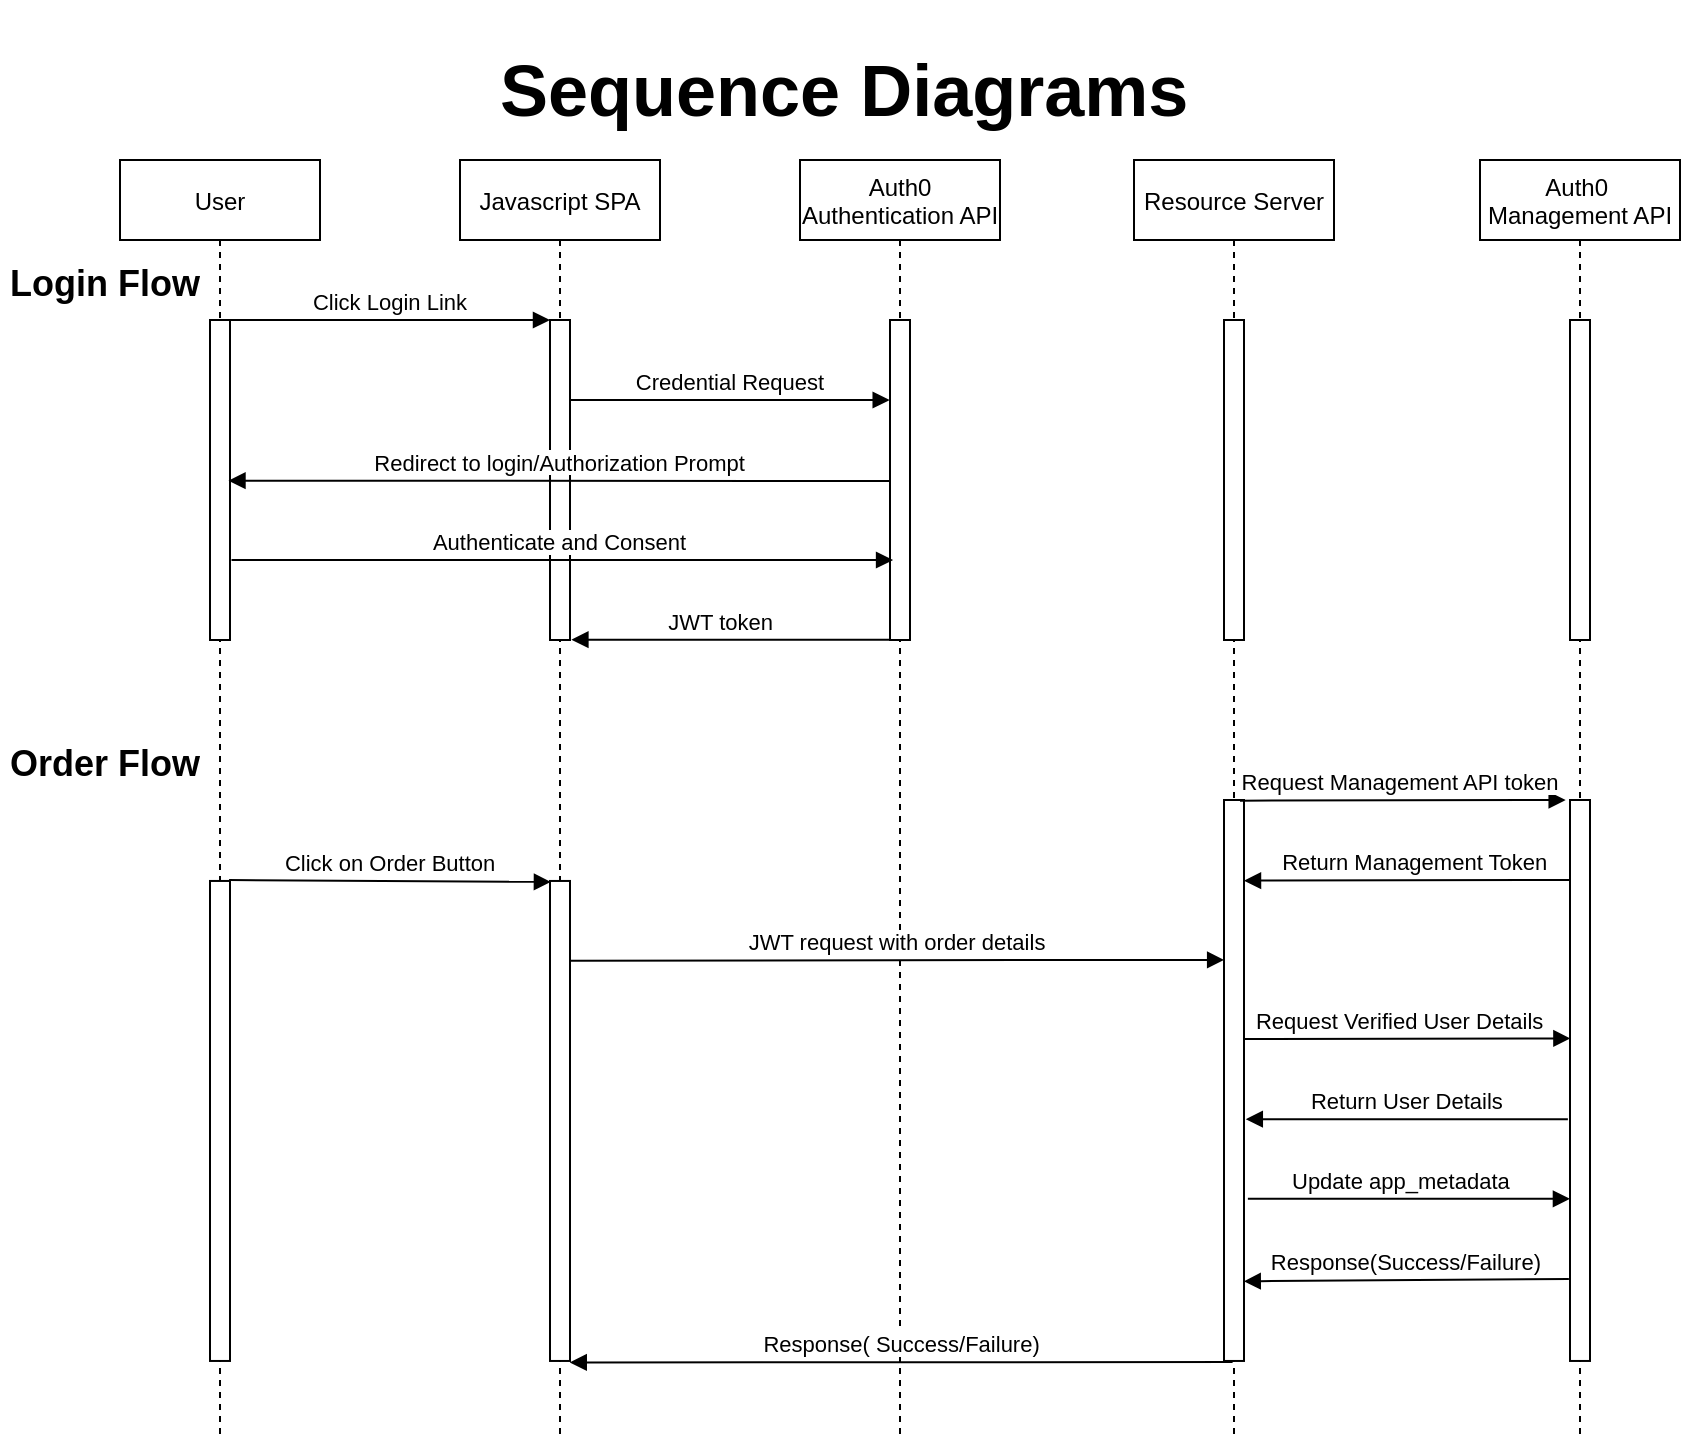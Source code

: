 <mxfile version="17.4.0" type="github">
  <diagram id="kgpKYQtTHZ0yAKxKKP6v" name="Page-1">
    <mxGraphModel dx="1384" dy="709" grid="1" gridSize="10" guides="1" tooltips="1" connect="1" arrows="1" fold="1" page="1" pageScale="1" pageWidth="850" pageHeight="1100" math="0" shadow="0">
      <root>
        <mxCell id="0" />
        <mxCell id="1" parent="0" />
        <mxCell id="3nuBFxr9cyL0pnOWT2aG-1" value="User" style="shape=umlLifeline;perimeter=lifelinePerimeter;container=1;collapsible=0;recursiveResize=0;rounded=0;shadow=0;strokeWidth=1;" parent="1" vertex="1">
          <mxGeometry x="60" y="80" width="100" height="640" as="geometry" />
        </mxCell>
        <mxCell id="3nuBFxr9cyL0pnOWT2aG-2" value="" style="points=[];perimeter=orthogonalPerimeter;rounded=0;shadow=0;strokeWidth=1;" parent="3nuBFxr9cyL0pnOWT2aG-1" vertex="1">
          <mxGeometry x="45" y="80" width="10" height="160" as="geometry" />
        </mxCell>
        <mxCell id="3nuBFxr9cyL0pnOWT2aG-5" value="Javascript SPA" style="shape=umlLifeline;perimeter=lifelinePerimeter;container=1;collapsible=0;recursiveResize=0;rounded=0;shadow=0;strokeWidth=1;" parent="1" vertex="1">
          <mxGeometry x="230" y="80" width="100" height="640" as="geometry" />
        </mxCell>
        <mxCell id="3nuBFxr9cyL0pnOWT2aG-6" value="" style="points=[];perimeter=orthogonalPerimeter;rounded=0;shadow=0;strokeWidth=1;" parent="3nuBFxr9cyL0pnOWT2aG-5" vertex="1">
          <mxGeometry x="45" y="80" width="10" height="160" as="geometry" />
        </mxCell>
        <mxCell id="5LIumjL04RLs9ftHa9az-18" value="" style="points=[];perimeter=orthogonalPerimeter;rounded=0;shadow=0;strokeWidth=1;" vertex="1" parent="3nuBFxr9cyL0pnOWT2aG-5">
          <mxGeometry x="45" y="360.48" width="10" height="240" as="geometry" />
        </mxCell>
        <mxCell id="3nuBFxr9cyL0pnOWT2aG-8" value="Click Login Link" style="verticalAlign=bottom;endArrow=block;entryX=0;entryY=0;shadow=0;strokeWidth=1;" parent="1" source="3nuBFxr9cyL0pnOWT2aG-2" target="3nuBFxr9cyL0pnOWT2aG-6" edge="1">
          <mxGeometry relative="1" as="geometry">
            <mxPoint x="192" y="160" as="sourcePoint" />
          </mxGeometry>
        </mxCell>
        <mxCell id="3nuBFxr9cyL0pnOWT2aG-9" value="Credential Request" style="verticalAlign=bottom;endArrow=block;entryX=-0.014;entryY=0.25;shadow=0;strokeWidth=1;entryDx=0;entryDy=0;entryPerimeter=0;" parent="1" source="3nuBFxr9cyL0pnOWT2aG-6" target="5LIumjL04RLs9ftHa9az-2" edge="1">
          <mxGeometry relative="1" as="geometry">
            <mxPoint x="157" y="200" as="sourcePoint" />
          </mxGeometry>
        </mxCell>
        <mxCell id="5LIumjL04RLs9ftHa9az-1" value="Auth0 &#xa;Authentication API" style="shape=umlLifeline;perimeter=lifelinePerimeter;container=1;collapsible=0;recursiveResize=0;rounded=0;shadow=0;strokeWidth=1;" vertex="1" parent="1">
          <mxGeometry x="400" y="80" width="100" height="640" as="geometry" />
        </mxCell>
        <mxCell id="5LIumjL04RLs9ftHa9az-2" value="" style="points=[];perimeter=orthogonalPerimeter;rounded=0;shadow=0;strokeWidth=1;" vertex="1" parent="5LIumjL04RLs9ftHa9az-1">
          <mxGeometry x="45" y="80" width="10" height="160" as="geometry" />
        </mxCell>
        <mxCell id="5LIumjL04RLs9ftHa9az-3" value="Resource Server" style="shape=umlLifeline;perimeter=lifelinePerimeter;container=1;collapsible=0;recursiveResize=0;rounded=0;shadow=0;strokeWidth=1;" vertex="1" parent="1">
          <mxGeometry x="567" y="80" width="100" height="640" as="geometry" />
        </mxCell>
        <mxCell id="5LIumjL04RLs9ftHa9az-4" value="" style="points=[];perimeter=orthogonalPerimeter;rounded=0;shadow=0;strokeWidth=1;" vertex="1" parent="5LIumjL04RLs9ftHa9az-3">
          <mxGeometry x="45" y="80" width="10" height="160" as="geometry" />
        </mxCell>
        <mxCell id="5LIumjL04RLs9ftHa9az-19" value="" style="points=[];perimeter=orthogonalPerimeter;rounded=0;shadow=0;strokeWidth=1;" vertex="1" parent="5LIumjL04RLs9ftHa9az-3">
          <mxGeometry x="45" y="320" width="10" height="280.48" as="geometry" />
        </mxCell>
        <mxCell id="5LIumjL04RLs9ftHa9az-5" value="Auth0 &#xa;Management API" style="shape=umlLifeline;perimeter=lifelinePerimeter;container=1;collapsible=0;recursiveResize=0;rounded=0;shadow=0;strokeWidth=1;" vertex="1" parent="1">
          <mxGeometry x="740" y="80" width="100" height="640" as="geometry" />
        </mxCell>
        <mxCell id="5LIumjL04RLs9ftHa9az-6" value="" style="points=[];perimeter=orthogonalPerimeter;rounded=0;shadow=0;strokeWidth=1;" vertex="1" parent="5LIumjL04RLs9ftHa9az-5">
          <mxGeometry x="45" y="80" width="10" height="160" as="geometry" />
        </mxCell>
        <mxCell id="5LIumjL04RLs9ftHa9az-22" value="" style="points=[];perimeter=orthogonalPerimeter;rounded=0;shadow=0;strokeWidth=1;" vertex="1" parent="5LIumjL04RLs9ftHa9az-5">
          <mxGeometry x="45" y="320" width="10" height="280.48" as="geometry" />
        </mxCell>
        <mxCell id="5LIumjL04RLs9ftHa9az-10" value="Redirect to login/Authorization Prompt" style="verticalAlign=bottom;endArrow=block;entryX=0.924;entryY=0.502;shadow=0;strokeWidth=1;entryDx=0;entryDy=0;entryPerimeter=0;exitX=0.029;exitY=0.503;exitDx=0;exitDy=0;exitPerimeter=0;" edge="1" parent="1" source="5LIumjL04RLs9ftHa9az-2" target="3nuBFxr9cyL0pnOWT2aG-2">
          <mxGeometry x="-0.001" relative="1" as="geometry">
            <mxPoint x="282" y="209.68" as="sourcePoint" />
            <mxPoint x="119.35" y="245.24" as="targetPoint" />
            <mxPoint as="offset" />
          </mxGeometry>
        </mxCell>
        <mxCell id="5LIumjL04RLs9ftHa9az-11" value="Authenticate and Consent" style="verticalAlign=bottom;endArrow=block;shadow=0;strokeWidth=1;exitX=1.076;exitY=0.75;exitDx=0;exitDy=0;exitPerimeter=0;entryX=0.154;entryY=0.75;entryDx=0;entryDy=0;entryPerimeter=0;" edge="1" parent="1" source="3nuBFxr9cyL0pnOWT2aG-2" target="5LIumjL04RLs9ftHa9az-2">
          <mxGeometry x="-0.007" relative="1" as="geometry">
            <mxPoint x="120.09" y="274.52" as="sourcePoint" />
            <mxPoint x="440" y="275" as="targetPoint" />
            <mxPoint as="offset" />
          </mxGeometry>
        </mxCell>
        <mxCell id="5LIumjL04RLs9ftHa9az-12" value="JWT token" style="verticalAlign=bottom;endArrow=block;shadow=0;strokeWidth=1;entryX=1.07;entryY=0.999;entryDx=0;entryDy=0;entryPerimeter=0;exitX=-0.016;exitY=0.999;exitDx=0;exitDy=0;exitPerimeter=0;" edge="1" parent="1" source="5LIumjL04RLs9ftHa9az-2" target="3nuBFxr9cyL0pnOWT2aG-6">
          <mxGeometry x="0.063" relative="1" as="geometry">
            <mxPoint x="380" y="330" as="sourcePoint" />
            <mxPoint x="280" y="308" as="targetPoint" />
            <mxPoint as="offset" />
          </mxGeometry>
        </mxCell>
        <mxCell id="5LIumjL04RLs9ftHa9az-14" value="&lt;h1&gt;&lt;font style=&quot;font-size: 18px&quot;&gt;Login Flow&lt;/font&gt;&lt;/h1&gt;" style="text;html=1;strokeColor=none;fillColor=none;spacing=5;spacingTop=-20;whiteSpace=wrap;overflow=hidden;rounded=0;" vertex="1" parent="1">
          <mxGeometry y="120" width="105" height="40" as="geometry" />
        </mxCell>
        <mxCell id="5LIumjL04RLs9ftHa9az-15" value="&lt;h1&gt;&lt;font style=&quot;font-size: 18px&quot;&gt;Order Flow&lt;/font&gt;&lt;/h1&gt;" style="text;html=1;strokeColor=none;fillColor=none;spacing=5;spacingTop=-20;whiteSpace=wrap;overflow=hidden;rounded=0;" vertex="1" parent="1">
          <mxGeometry y="360" width="105" height="40" as="geometry" />
        </mxCell>
        <mxCell id="5LIumjL04RLs9ftHa9az-16" value="" style="points=[];perimeter=orthogonalPerimeter;rounded=0;shadow=0;strokeWidth=1;" vertex="1" parent="1">
          <mxGeometry x="105" y="440.48" width="10" height="240" as="geometry" />
        </mxCell>
        <mxCell id="5LIumjL04RLs9ftHa9az-17" value="Click on Order Button" style="verticalAlign=bottom;endArrow=block;entryX=0.046;entryY=0.002;shadow=0;strokeWidth=1;exitX=0.954;exitY=-0.002;exitDx=0;exitDy=0;exitPerimeter=0;entryDx=0;entryDy=0;entryPerimeter=0;" edge="1" parent="1" source="5LIumjL04RLs9ftHa9az-16" target="5LIumjL04RLs9ftHa9az-18">
          <mxGeometry relative="1" as="geometry">
            <mxPoint x="115" y="440.48" as="sourcePoint" />
            <mxPoint x="275.0" y="440.48" as="targetPoint" />
          </mxGeometry>
        </mxCell>
        <mxCell id="5LIumjL04RLs9ftHa9az-20" value="JWT request with order details" style="verticalAlign=bottom;endArrow=block;shadow=0;strokeWidth=1;exitX=1.002;exitY=0.166;exitDx=0;exitDy=0;exitPerimeter=0;entryX=0.008;entryY=0.285;entryDx=0;entryDy=0;entryPerimeter=0;" edge="1" parent="1" source="5LIumjL04RLs9ftHa9az-18" target="5LIumjL04RLs9ftHa9az-19">
          <mxGeometry relative="1" as="geometry">
            <mxPoint x="290" y="480.48" as="sourcePoint" />
            <mxPoint x="560" y="480" as="targetPoint" />
          </mxGeometry>
        </mxCell>
        <mxCell id="5LIumjL04RLs9ftHa9az-23" value="Request Verified User Details" style="verticalAlign=bottom;endArrow=block;shadow=0;strokeWidth=1;exitX=1.031;exitY=0.426;exitDx=0;exitDy=0;exitPerimeter=0;entryX=0.02;entryY=0.425;entryDx=0;entryDy=0;entryPerimeter=0;" edge="1" parent="1" source="5LIumjL04RLs9ftHa9az-19" target="5LIumjL04RLs9ftHa9az-22">
          <mxGeometry x="-0.048" relative="1" as="geometry">
            <mxPoint x="630" y="520.48" as="sourcePoint" />
            <mxPoint x="780" y="520.48" as="targetPoint" />
            <mxPoint as="offset" />
          </mxGeometry>
        </mxCell>
        <mxCell id="5LIumjL04RLs9ftHa9az-24" value="Return User Details" style="verticalAlign=bottom;endArrow=block;shadow=0;strokeWidth=1;entryX=1.09;entryY=0.569;entryDx=0;entryDy=0;entryPerimeter=0;exitX=-0.106;exitY=0.569;exitDx=0;exitDy=0;exitPerimeter=0;" edge="1" parent="1" source="5LIumjL04RLs9ftHa9az-22" target="5LIumjL04RLs9ftHa9az-19">
          <mxGeometry relative="1" as="geometry">
            <mxPoint x="785" y="560.48" as="sourcePoint" />
            <mxPoint x="622.08" y="561.76" as="targetPoint" />
          </mxGeometry>
        </mxCell>
        <mxCell id="5LIumjL04RLs9ftHa9az-25" value="Update app_metadata" style="verticalAlign=bottom;endArrow=block;shadow=0;strokeWidth=1;exitX=1.194;exitY=0.711;exitDx=0;exitDy=0;exitPerimeter=0;entryX=-0.003;entryY=0.711;entryDx=0;entryDy=0;entryPerimeter=0;" edge="1" parent="1" source="5LIumjL04RLs9ftHa9az-19" target="5LIumjL04RLs9ftHa9az-22">
          <mxGeometry x="-0.048" relative="1" as="geometry">
            <mxPoint x="632.76" y="530.29" as="sourcePoint" />
            <mxPoint x="730" y="601.48" as="targetPoint" />
            <mxPoint as="offset" />
          </mxGeometry>
        </mxCell>
        <mxCell id="5LIumjL04RLs9ftHa9az-26" value="Response(Success/Failure)" style="verticalAlign=bottom;endArrow=block;shadow=0;strokeWidth=1;entryX=0.987;entryY=0.858;entryDx=0;entryDy=0;entryPerimeter=0;exitX=-0.055;exitY=0.854;exitDx=0;exitDy=0;exitPerimeter=0;" edge="1" parent="1" source="5LIumjL04RLs9ftHa9az-22" target="5LIumjL04RLs9ftHa9az-19">
          <mxGeometry relative="1" as="geometry">
            <mxPoint x="795.17" y="570.0" as="sourcePoint" />
            <mxPoint x="631.37" y="570.31" as="targetPoint" />
          </mxGeometry>
        </mxCell>
        <mxCell id="5LIumjL04RLs9ftHa9az-27" value="Response( Success/Failure)" style="verticalAlign=bottom;endArrow=block;shadow=0;strokeWidth=1;exitX=0.43;exitY=1.002;exitDx=0;exitDy=0;exitPerimeter=0;entryX=0.988;entryY=1.003;entryDx=0;entryDy=0;entryPerimeter=0;" edge="1" parent="1" source="5LIumjL04RLs9ftHa9az-19" target="5LIumjL04RLs9ftHa9az-18">
          <mxGeometry relative="1" as="geometry">
            <mxPoint x="621.98" y="490.56" as="sourcePoint" />
            <mxPoint x="295.02" y="490.32" as="targetPoint" />
          </mxGeometry>
        </mxCell>
        <mxCell id="5LIumjL04RLs9ftHa9az-28" value="Request Management API token" style="verticalAlign=bottom;endArrow=block;shadow=0;strokeWidth=1;exitX=1.011;exitY=0.334;exitDx=0;exitDy=0;exitPerimeter=0;entryX=-0.005;entryY=0.333;entryDx=0;entryDy=0;entryPerimeter=0;" edge="1" parent="1">
          <mxGeometry x="-0.017" relative="1" as="geometry">
            <mxPoint x="620.0" y="400.32" as="sourcePoint" />
            <mxPoint x="782.84" y="400.0" as="targetPoint" />
            <mxPoint as="offset" />
          </mxGeometry>
        </mxCell>
        <mxCell id="5LIumjL04RLs9ftHa9az-29" value="Return Management Token" style="verticalAlign=bottom;endArrow=block;shadow=0;strokeWidth=1;exitX=1.011;exitY=0.334;exitDx=0;exitDy=0;exitPerimeter=0;entryX=-0.005;entryY=0.333;entryDx=0;entryDy=0;entryPerimeter=0;" edge="1" parent="1">
          <mxGeometry x="-0.048" relative="1" as="geometry">
            <mxPoint x="784.84" y="440.0" as="sourcePoint" />
            <mxPoint x="622.0" y="440.32" as="targetPoint" />
            <mxPoint as="offset" />
          </mxGeometry>
        </mxCell>
        <mxCell id="5LIumjL04RLs9ftHa9az-31" value="&lt;h1&gt;Sequence Diagrams&lt;/h1&gt;" style="text;html=1;strokeColor=none;fillColor=none;spacing=5;spacingTop=-20;whiteSpace=wrap;overflow=hidden;rounded=0;fontSize=18;" vertex="1" parent="1">
          <mxGeometry x="245" y="10" width="360" height="120" as="geometry" />
        </mxCell>
      </root>
    </mxGraphModel>
  </diagram>
</mxfile>
